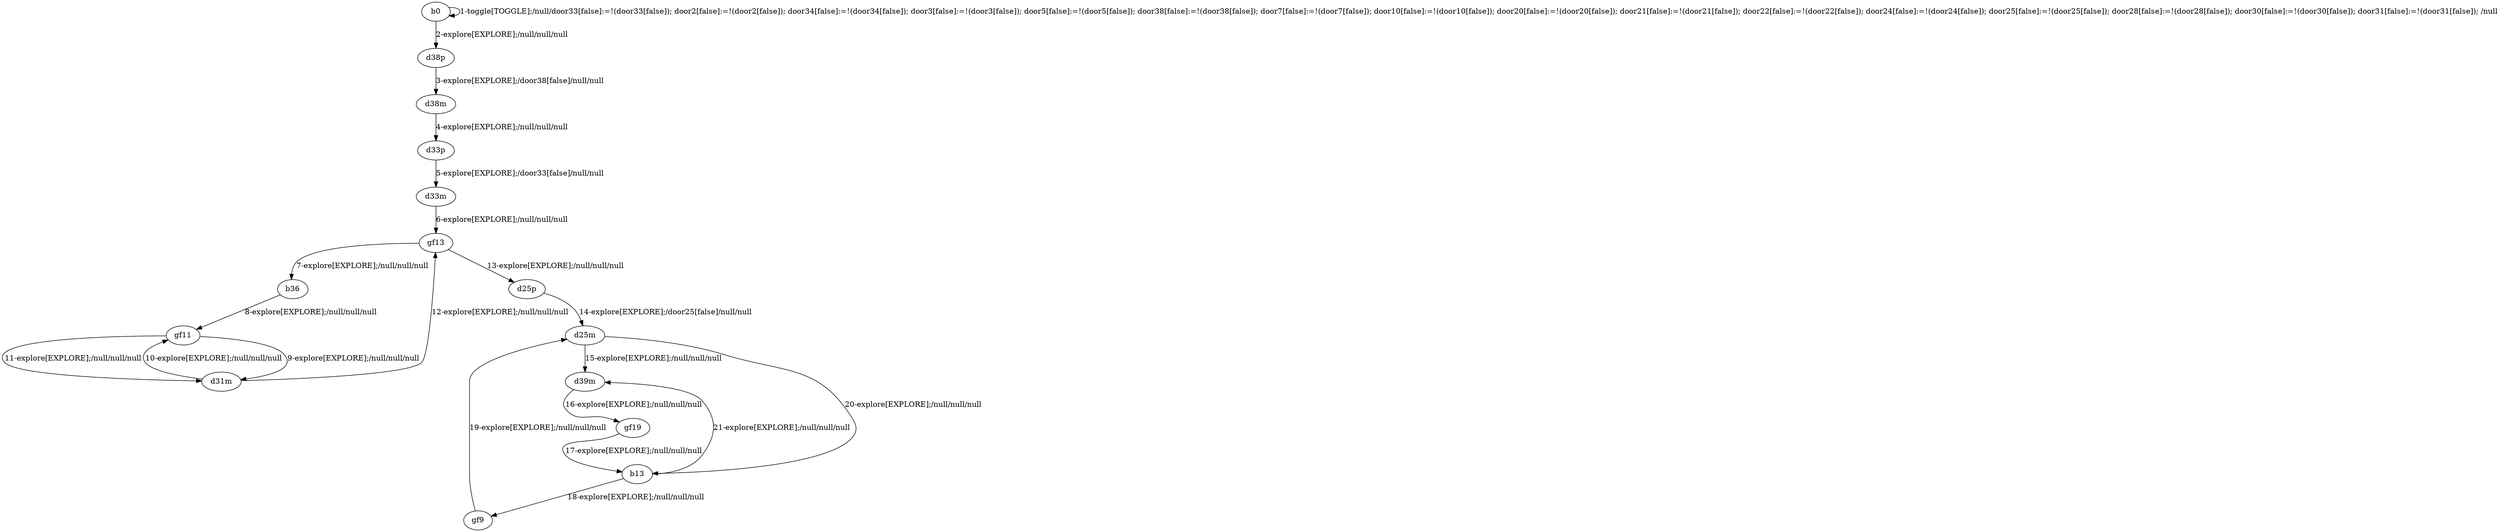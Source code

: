 # Total number of goals covered by this test: 3
# d31m --> gf11
# gf11 --> d31m
# b36 --> gf11

digraph g {
"b0" -> "b0" [label = "1-toggle[TOGGLE];/null/door33[false]:=!(door33[false]); door2[false]:=!(door2[false]); door34[false]:=!(door34[false]); door3[false]:=!(door3[false]); door5[false]:=!(door5[false]); door38[false]:=!(door38[false]); door7[false]:=!(door7[false]); door10[false]:=!(door10[false]); door20[false]:=!(door20[false]); door21[false]:=!(door21[false]); door22[false]:=!(door22[false]); door24[false]:=!(door24[false]); door25[false]:=!(door25[false]); door28[false]:=!(door28[false]); door30[false]:=!(door30[false]); door31[false]:=!(door31[false]); /null"];
"b0" -> "d38p" [label = "2-explore[EXPLORE];/null/null/null"];
"d38p" -> "d38m" [label = "3-explore[EXPLORE];/door38[false]/null/null"];
"d38m" -> "d33p" [label = "4-explore[EXPLORE];/null/null/null"];
"d33p" -> "d33m" [label = "5-explore[EXPLORE];/door33[false]/null/null"];
"d33m" -> "gf13" [label = "6-explore[EXPLORE];/null/null/null"];
"gf13" -> "b36" [label = "7-explore[EXPLORE];/null/null/null"];
"b36" -> "gf11" [label = "8-explore[EXPLORE];/null/null/null"];
"gf11" -> "d31m" [label = "9-explore[EXPLORE];/null/null/null"];
"d31m" -> "gf11" [label = "10-explore[EXPLORE];/null/null/null"];
"gf11" -> "d31m" [label = "11-explore[EXPLORE];/null/null/null"];
"d31m" -> "gf13" [label = "12-explore[EXPLORE];/null/null/null"];
"gf13" -> "d25p" [label = "13-explore[EXPLORE];/null/null/null"];
"d25p" -> "d25m" [label = "14-explore[EXPLORE];/door25[false]/null/null"];
"d25m" -> "d39m" [label = "15-explore[EXPLORE];/null/null/null"];
"d39m" -> "gf19" [label = "16-explore[EXPLORE];/null/null/null"];
"gf19" -> "b13" [label = "17-explore[EXPLORE];/null/null/null"];
"b13" -> "gf9" [label = "18-explore[EXPLORE];/null/null/null"];
"gf9" -> "d25m" [label = "19-explore[EXPLORE];/null/null/null"];
"d25m" -> "b13" [label = "20-explore[EXPLORE];/null/null/null"];
"b13" -> "d39m" [label = "21-explore[EXPLORE];/null/null/null"];
}